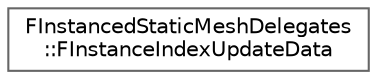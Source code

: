 digraph "Graphical Class Hierarchy"
{
 // INTERACTIVE_SVG=YES
 // LATEX_PDF_SIZE
  bgcolor="transparent";
  edge [fontname=Helvetica,fontsize=10,labelfontname=Helvetica,labelfontsize=10];
  node [fontname=Helvetica,fontsize=10,shape=box,height=0.2,width=0.4];
  rankdir="LR";
  Node0 [id="Node000000",label="FInstancedStaticMeshDelegates\l::FInstanceIndexUpdateData",height=0.2,width=0.4,color="grey40", fillcolor="white", style="filled",URL="$d1/d23/structFInstancedStaticMeshDelegates_1_1FInstanceIndexUpdateData.html",tooltip=" "];
}
